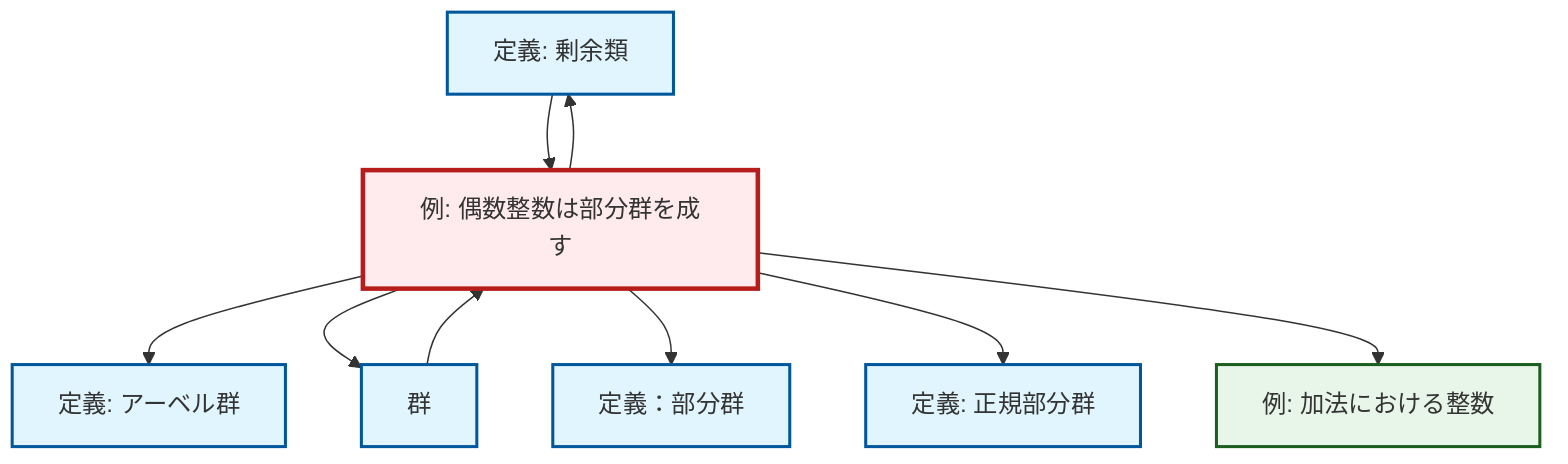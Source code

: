 graph TD
    classDef definition fill:#e1f5fe,stroke:#01579b,stroke-width:2px
    classDef theorem fill:#f3e5f5,stroke:#4a148c,stroke-width:2px
    classDef axiom fill:#fff3e0,stroke:#e65100,stroke-width:2px
    classDef example fill:#e8f5e9,stroke:#1b5e20,stroke-width:2px
    classDef current fill:#ffebee,stroke:#b71c1c,stroke-width:3px
    def-normal-subgroup["定義: 正規部分群"]:::definition
    def-abelian-group["定義: アーベル群"]:::definition
    def-coset["定義: 剰余類"]:::definition
    def-subgroup["定義：部分群"]:::definition
    ex-even-integers-subgroup["例: 偶数整数は部分群を成す"]:::example
    def-group["群"]:::definition
    ex-integers-addition["例: 加法における整数"]:::example
    def-coset --> ex-even-integers-subgroup
    ex-even-integers-subgroup --> def-abelian-group
    ex-even-integers-subgroup --> def-group
    ex-even-integers-subgroup --> def-subgroup
    ex-even-integers-subgroup --> def-normal-subgroup
    def-group --> ex-even-integers-subgroup
    ex-even-integers-subgroup --> ex-integers-addition
    ex-even-integers-subgroup --> def-coset
    class ex-even-integers-subgroup current